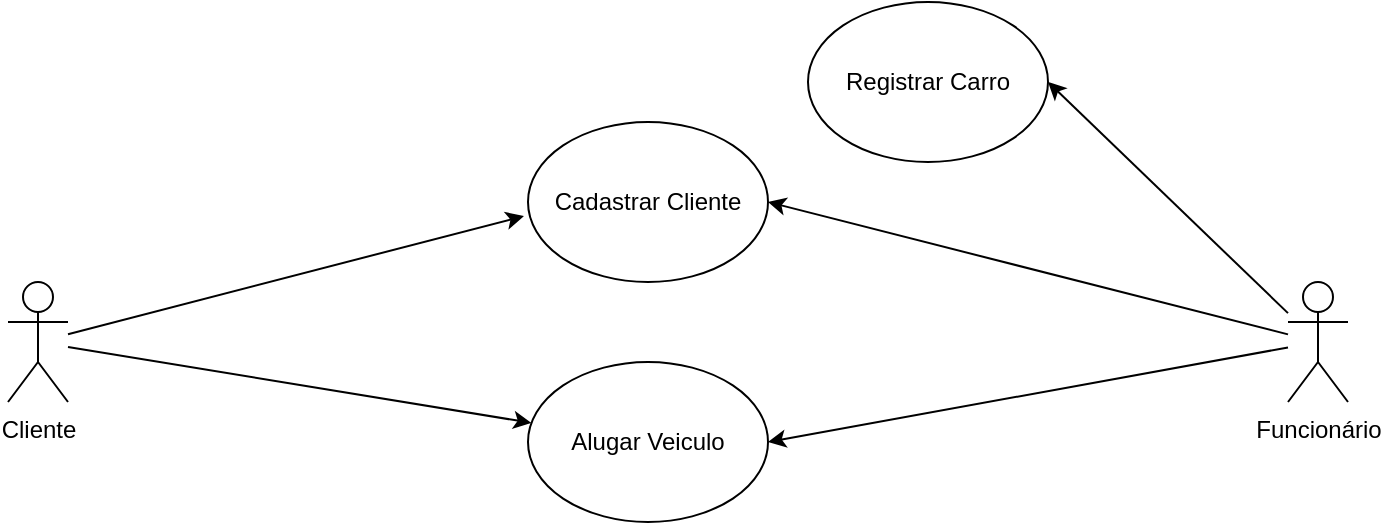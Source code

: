 <mxfile version="21.2.6" type="github">
  <diagram name="Página-1" id="z4HRKTw3MSUHEGrCa4cY">
    <mxGraphModel dx="880" dy="484" grid="1" gridSize="10" guides="1" tooltips="1" connect="1" arrows="1" fold="1" page="1" pageScale="1" pageWidth="827" pageHeight="1169" math="0" shadow="0">
      <root>
        <mxCell id="0" />
        <mxCell id="1" parent="0" />
        <mxCell id="UYNWcEjwC6y80_EAeNRx-1" value="Cliente" style="shape=umlActor;verticalLabelPosition=bottom;verticalAlign=top;html=1;outlineConnect=0;" parent="1" vertex="1">
          <mxGeometry x="60" y="230" width="30" height="60" as="geometry" />
        </mxCell>
        <mxCell id="UYNWcEjwC6y80_EAeNRx-2" value="Cadastrar Cliente" style="ellipse;whiteSpace=wrap;html=1;" parent="1" vertex="1">
          <mxGeometry x="320" y="150" width="120" height="80" as="geometry" />
        </mxCell>
        <mxCell id="UYNWcEjwC6y80_EAeNRx-3" value="Registrar Carro" style="ellipse;whiteSpace=wrap;html=1;" parent="1" vertex="1">
          <mxGeometry x="460" y="90" width="120" height="80" as="geometry" />
        </mxCell>
        <mxCell id="UYNWcEjwC6y80_EAeNRx-4" value="Funcionário" style="shape=umlActor;verticalLabelPosition=bottom;verticalAlign=top;html=1;outlineConnect=0;" parent="1" vertex="1">
          <mxGeometry x="700" y="230" width="30" height="60" as="geometry" />
        </mxCell>
        <mxCell id="UYNWcEjwC6y80_EAeNRx-5" value="Alugar Veiculo" style="ellipse;whiteSpace=wrap;html=1;" parent="1" vertex="1">
          <mxGeometry x="320" y="270" width="120" height="80" as="geometry" />
        </mxCell>
        <mxCell id="UYNWcEjwC6y80_EAeNRx-6" value="" style="endArrow=classic;html=1;rounded=0;entryX=-0.017;entryY=0.588;entryDx=0;entryDy=0;entryPerimeter=0;" parent="1" source="UYNWcEjwC6y80_EAeNRx-1" target="UYNWcEjwC6y80_EAeNRx-2" edge="1">
          <mxGeometry width="50" height="50" relative="1" as="geometry">
            <mxPoint x="390" y="280" as="sourcePoint" />
            <mxPoint x="440" y="230" as="targetPoint" />
          </mxGeometry>
        </mxCell>
        <mxCell id="UYNWcEjwC6y80_EAeNRx-7" value="" style="endArrow=classic;html=1;rounded=0;entryX=1;entryY=0.5;entryDx=0;entryDy=0;" parent="1" source="UYNWcEjwC6y80_EAeNRx-4" target="UYNWcEjwC6y80_EAeNRx-2" edge="1">
          <mxGeometry width="50" height="50" relative="1" as="geometry">
            <mxPoint x="390" y="280" as="sourcePoint" />
            <mxPoint x="440" y="230" as="targetPoint" />
          </mxGeometry>
        </mxCell>
        <mxCell id="UYNWcEjwC6y80_EAeNRx-8" value="" style="endArrow=classic;html=1;rounded=0;entryX=1;entryY=0.5;entryDx=0;entryDy=0;" parent="1" source="UYNWcEjwC6y80_EAeNRx-4" target="UYNWcEjwC6y80_EAeNRx-3" edge="1">
          <mxGeometry width="50" height="50" relative="1" as="geometry">
            <mxPoint x="390" y="280" as="sourcePoint" />
            <mxPoint x="440" y="230" as="targetPoint" />
          </mxGeometry>
        </mxCell>
        <mxCell id="UYNWcEjwC6y80_EAeNRx-9" value="" style="endArrow=classic;html=1;rounded=0;" parent="1" source="UYNWcEjwC6y80_EAeNRx-1" target="UYNWcEjwC6y80_EAeNRx-5" edge="1">
          <mxGeometry width="50" height="50" relative="1" as="geometry">
            <mxPoint x="390" y="280" as="sourcePoint" />
            <mxPoint x="440" y="230" as="targetPoint" />
          </mxGeometry>
        </mxCell>
        <mxCell id="UYNWcEjwC6y80_EAeNRx-10" value="" style="endArrow=classic;html=1;rounded=0;entryX=1;entryY=0.5;entryDx=0;entryDy=0;" parent="1" source="UYNWcEjwC6y80_EAeNRx-4" target="UYNWcEjwC6y80_EAeNRx-5" edge="1">
          <mxGeometry width="50" height="50" relative="1" as="geometry">
            <mxPoint x="390" y="280" as="sourcePoint" />
            <mxPoint x="440" y="230" as="targetPoint" />
          </mxGeometry>
        </mxCell>
      </root>
    </mxGraphModel>
  </diagram>
</mxfile>

